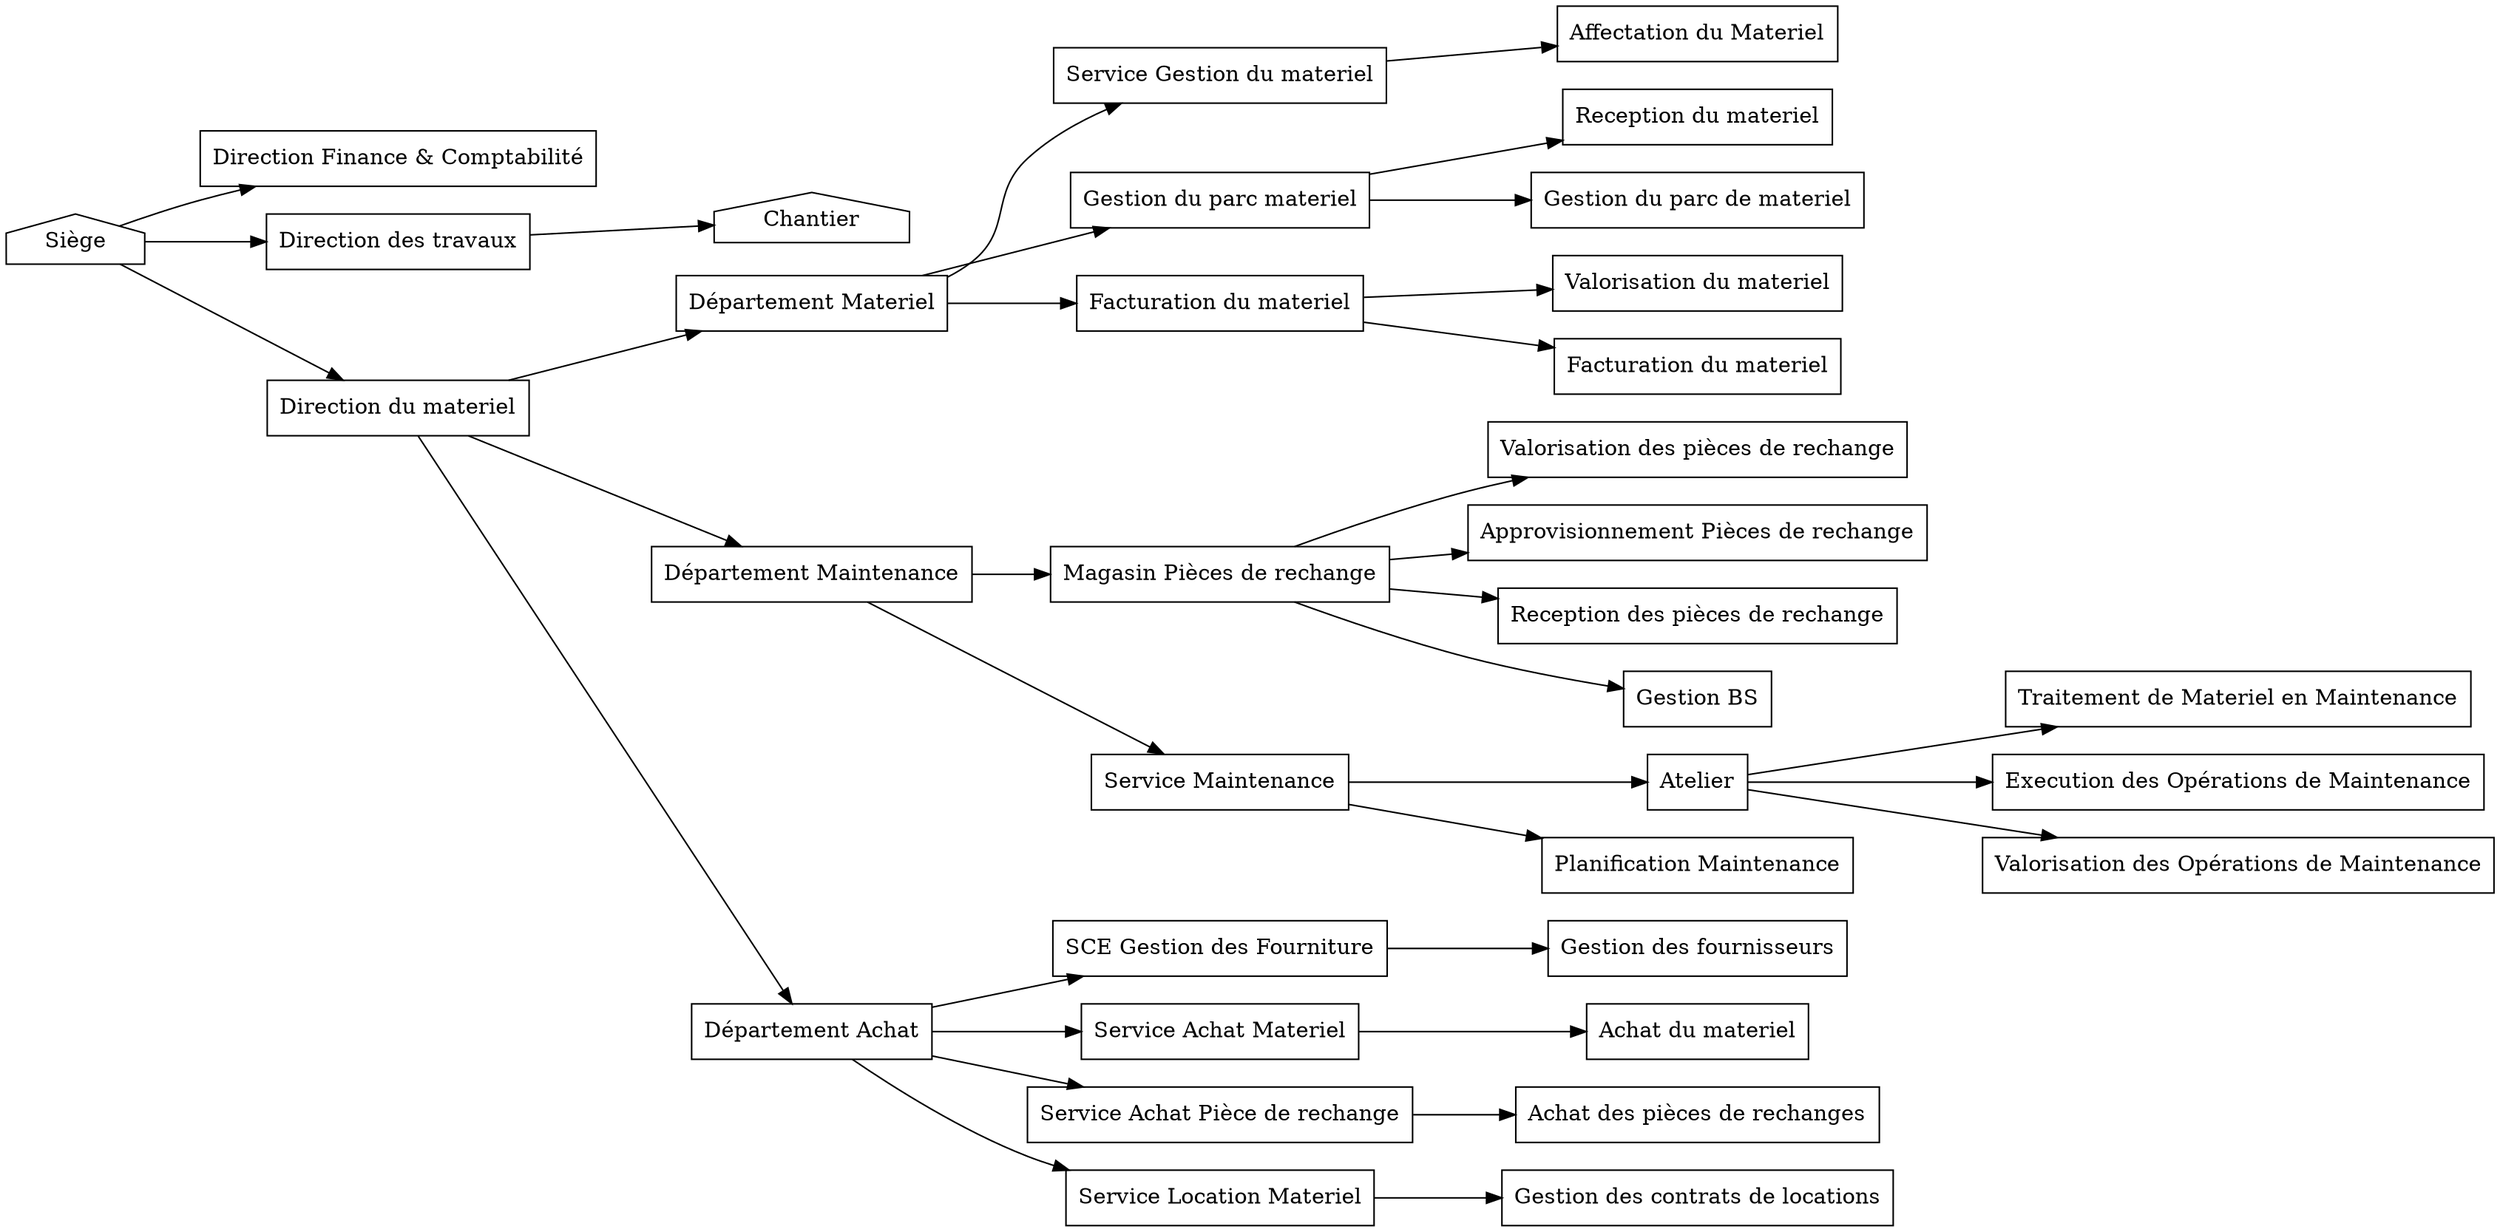 digraph structOrga {

    rankdir = LR;

    SIEGE [label = "Siège" shape = house];
    CHANTIER [label = "Chantier" shape = house];

    DIR_FINANCE_COMPTA [label = "Direction Finance & Comptabilité" shape = box]
    DIRECTION_TRAVAUX [label = "Direction des travaux" shape = box]
    DIRECTION_MATERIEL [label = "Direction du materiel" shape = box]

    DEPARTEMENT_MAT [label = "Département Materiel" shape = box]
    DEPARTEMENT_MAINT [label = "Département Maintenance" shape = box]
    DEPARTEMENT_ACHAT [label = "Département Achat" shape = box]

    MAGASIN_PR [label = "Magasin Pièces de rechange" shape = box]
    SCE_MAINTENANCE [label = "Service Maintenance" shape = box]

    ATELIER [label = "Atelier" shape = box]

    SCE_GEST_FOURN [label = "SCE Gestion des Fourniture" shape = box]
    SCE_ACHAT_MAT [label = "Service Achat Materiel" shape = box]
    SCE_ACHAT_PR [label = "Service Achat Pièce de rechange" shape = box]
    SCE_LOCATION_MAT [label = "Service Location Materiel" shape = box]

    SCE_GEST_MAT [label = "Service Gestion du materiel" shape = box]
    GEST_PARC_MAT [label = "Gestion du parc materiel" shape = box]
    FACTURATION_MAT [label = "Facturation du materiel" shape = box]


    AFFECTATION_MAT [label = "Affectation du materiel" shape = box]

    RECEPTION_MATERIEL [label = "Reception du materiel" shape = box]
    GESTION_PARC_MAT [label = "Gestion du parc materiel" shape = box]

    VALORISATION_MAT [label = "Valorisation du materiel" shape = box]
    FACTURATION_MAT_ [label = "Facturation du materiel" shape = box]


    GESTION_FOURNISSEUR [label = "Gestion des fournisseurs" shape = box]
    ACHAT_MATERIEL [label = "Achat du materiel" shape = box]
    ACHAT_PR [label = "Achat des pièces de rechanges" shape = box]
    GEST_CONTRAT_LOC [label = "Gestion des contrats de locations" shape = box]

    TRAITEMENTDE_M_MAINT [label = "Traitement de Materiel en Maintenance" shape = box]
    EXECUTIONOP_MAINT [label = "Execution des Opérations de Maintenance" shape = box]
    VALORISATION_OP_MAIN [label = "Valorisation des Opérations de Maintenance" shape = box]

    AFFECTATION_MAT [label = "Affectation du Materiel" shape = box]

    RECEPTION_MATERIEL [label = "Reception du materiel" shape = box]
    GESTION_PARC_MAT [label = "Gestion du parc de materiel" shape = box]

    VALORISATION_MAT [label = "Valorisation du materiel" shape = box]
    FACTURATION_MAT_ [label = "Facturation du materiel" shape = box]

    VALORISATION_PR [label = "Valorisation des pièces de rechange" shape = box]
    APPRO_PR [label = "Approvisionnement Pièces de rechange" shape = box]
    RECEPTION_PR [label = "Reception des pièces de rechange" shape = box]
    GESTION_BS [label = "Gestion BS" shape = box]

    PLANIFICATION_MAINT [label = "Planification Maintenance" shape = box]

    SIEGE -> DIR_FINANCE_COMPTA
    SIEGE -> DIRECTION_TRAVAUX
    SIEGE -> DIRECTION_MATERIEL

        DIRECTION_TRAVAUX -> CHANTIER

        DIRECTION_MATERIEL -> DEPARTEMENT_MAT
        DIRECTION_MATERIEL -> DEPARTEMENT_MAINT
        DIRECTION_MATERIEL -> DEPARTEMENT_ACHAT

            DEPARTEMENT_MAT -> SCE_GEST_MAT
            DEPARTEMENT_MAT -> GEST_PARC_MAT
            DEPARTEMENT_MAT -> FACTURATION_MAT

                SCE_GEST_MAT -> AFFECTATION_MAT

                GEST_PARC_MAT -> RECEPTION_MATERIEL
                GEST_PARC_MAT -> GESTION_PARC_MAT

                FACTURATION_MAT -> VALORISATION_MAT
                FACTURATION_MAT -> FACTURATION_MAT_

            DEPARTEMENT_MAINT -> MAGASIN_PR
            DEPARTEMENT_MAINT -> SCE_MAINTENANCE

                MAGASIN_PR -> VALORISATION_PR
                MAGASIN_PR -> APPRO_PR
                MAGASIN_PR -> RECEPTION_PR
                MAGASIN_PR -> GESTION_BS

                SCE_MAINTENANCE -> PLANIFICATION_MAINT
                SCE_MAINTENANCE -> ATELIER

                    ATELIER -> TRAITEMENTDE_M_MAINT
                    ATELIER -> EXECUTIONOP_MAINT
                    ATELIER -> VALORISATION_OP_MAIN

            DEPARTEMENT_ACHAT -> SCE_GEST_FOURN
            DEPARTEMENT_ACHAT -> SCE_ACHAT_MAT
            DEPARTEMENT_ACHAT -> SCE_ACHAT_PR
            DEPARTEMENT_ACHAT -> SCE_LOCATION_MAT

                SCE_GEST_FOURN -> GESTION_FOURNISSEUR
                SCE_ACHAT_MAT -> ACHAT_MATERIEL
                SCE_ACHAT_PR -> ACHAT_PR
                SCE_LOCATION_MAT -> GEST_CONTRAT_LOC
}
